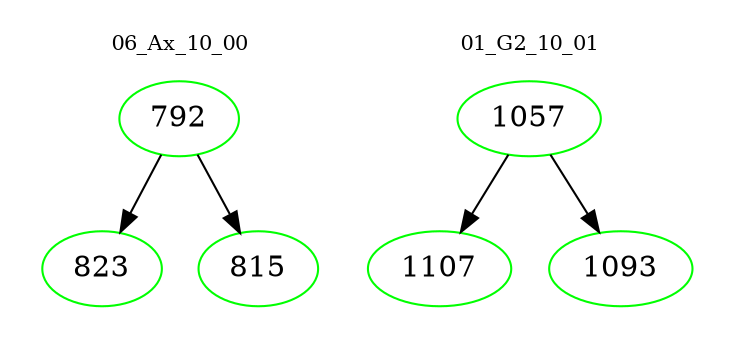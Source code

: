 digraph{
subgraph cluster_0 {
color = white
label = "06_Ax_10_00";
fontsize=10;
T0_792 [label="792", color="green"]
T0_792 -> T0_823 [color="black"]
T0_823 [label="823", color="green"]
T0_792 -> T0_815 [color="black"]
T0_815 [label="815", color="green"]
}
subgraph cluster_1 {
color = white
label = "01_G2_10_01";
fontsize=10;
T1_1057 [label="1057", color="green"]
T1_1057 -> T1_1107 [color="black"]
T1_1107 [label="1107", color="green"]
T1_1057 -> T1_1093 [color="black"]
T1_1093 [label="1093", color="green"]
}
}
